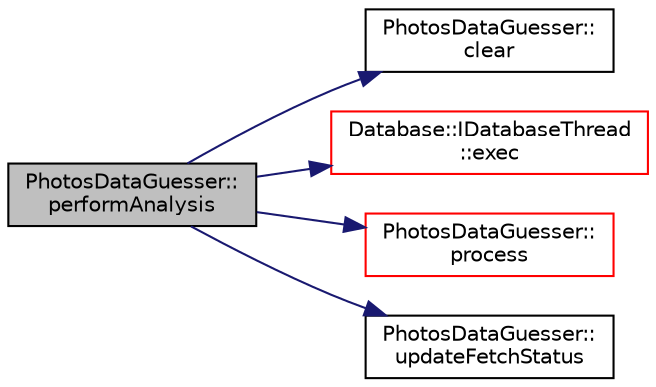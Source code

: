 digraph "PhotosDataGuesser::performAnalysis"
{
 // LATEX_PDF_SIZE
  edge [fontname="Helvetica",fontsize="10",labelfontname="Helvetica",labelfontsize="10"];
  node [fontname="Helvetica",fontsize="10",shape=record];
  rankdir="LR";
  Node1 [label="PhotosDataGuesser::\lperformAnalysis",height=0.2,width=0.4,color="black", fillcolor="grey75", style="filled", fontcolor="black",tooltip=" "];
  Node1 -> Node2 [color="midnightblue",fontsize="10",style="solid",fontname="Helvetica"];
  Node2 [label="PhotosDataGuesser::\lclear",height=0.2,width=0.4,color="black", fillcolor="white", style="filled",URL="$class_photos_data_guesser.html#aa0545c24c87c505a67b3a92ea3b1d707",tooltip=" "];
  Node1 -> Node3 [color="midnightblue",fontsize="10",style="solid",fontname="Helvetica"];
  Node3 [label="Database::IDatabaseThread\l::exec",height=0.2,width=0.4,color="red", fillcolor="white", style="filled",URL="$struct_database_1_1_i_database_thread.html#aa25e04d591d1bfd1e414ce086b2af93e",tooltip=" "];
  Node1 -> Node6 [color="midnightblue",fontsize="10",style="solid",fontname="Helvetica"];
  Node6 [label="PhotosDataGuesser::\lprocess",height=0.2,width=0.4,color="red", fillcolor="white", style="filled",URL="$class_photos_data_guesser.html#a412946143edadd31700d199cbc86205a",tooltip=" "];
  Node1 -> Node19 [color="midnightblue",fontsize="10",style="solid",fontname="Helvetica"];
  Node19 [label="PhotosDataGuesser::\lupdateFetchStatus",height=0.2,width=0.4,color="black", fillcolor="white", style="filled",URL="$class_photos_data_guesser.html#a4778b291708ab86102e93e49ea66fc5e",tooltip=" "];
}
